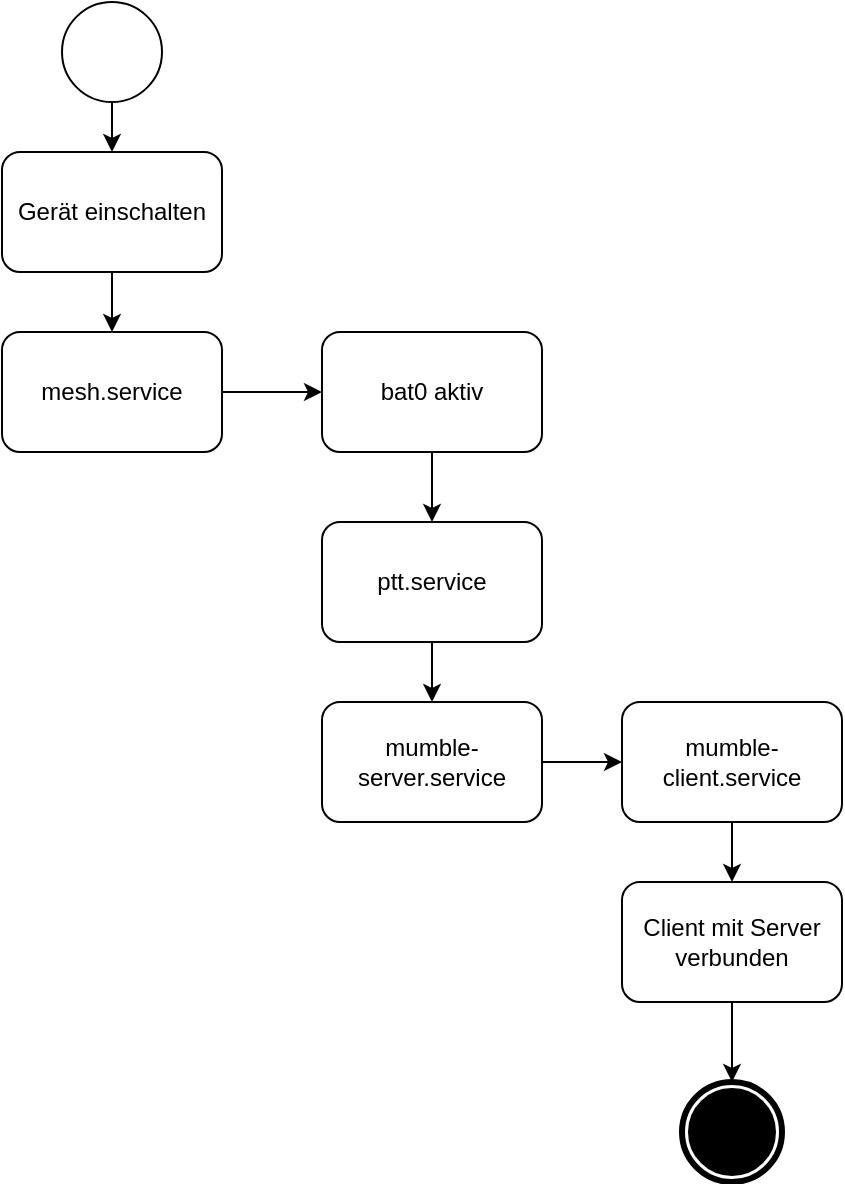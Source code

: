 <mxfile version="24.2.5" type="device">
  <diagram name="Page-1" id="2a216829-ef6e-dabb-86c1-c78162f3ba2b">
    <mxGraphModel dx="1434" dy="964" grid="1" gridSize="10" guides="1" tooltips="1" connect="1" arrows="1" fold="1" page="1" pageScale="1" pageWidth="850" pageHeight="1100" background="none" math="0" shadow="0">
      <root>
        <mxCell id="0" />
        <mxCell id="1" parent="0" />
        <mxCell id="7a84cebc1def654-1" value="" style="shape=mxgraph.bpmn.shape;html=1;verticalLabelPosition=bottom;labelBackgroundColor=#ffffff;verticalAlign=top;perimeter=ellipsePerimeter;outline=standard;symbol=general;" parent="1" vertex="1">
          <mxGeometry x="140" y="30" width="50" height="50" as="geometry" />
        </mxCell>
        <mxCell id="7a84cebc1def654-2" value="Gerät einschalten" style="shape=ext;rounded=1;html=1;whiteSpace=wrap;" parent="1" vertex="1">
          <mxGeometry x="110" y="105" width="110.0" height="60" as="geometry" />
        </mxCell>
        <mxCell id="7a84cebc1def654-3" value="mesh.service" style="shape=ext;rounded=1;html=1;whiteSpace=wrap;" parent="1" vertex="1">
          <mxGeometry x="110" y="195" width="110.0" height="60" as="geometry" />
        </mxCell>
        <mxCell id="7a84cebc1def654-8" value="bat0 aktiv" style="shape=ext;rounded=1;html=1;whiteSpace=wrap;" parent="1" vertex="1">
          <mxGeometry x="270" y="195" width="110.0" height="60" as="geometry" />
        </mxCell>
        <mxCell id="7a84cebc1def654-36" style="edgeStyle=orthogonalEdgeStyle;rounded=0;html=1;jettySize=auto;orthogonalLoop=1;" parent="1" source="7a84cebc1def654-1" target="7a84cebc1def654-2" edge="1">
          <mxGeometry relative="1" as="geometry" />
        </mxCell>
        <mxCell id="7a84cebc1def654-39" style="edgeStyle=orthogonalEdgeStyle;rounded=0;html=1;jettySize=auto;orthogonalLoop=1;" parent="1" source="7a84cebc1def654-2" target="7a84cebc1def654-3" edge="1">
          <mxGeometry relative="1" as="geometry" />
        </mxCell>
        <mxCell id="d2HoR_rY1_GPFjVi6Aux-2" style="edgeStyle=orthogonalEdgeStyle;rounded=0;html=1;jettySize=auto;orthogonalLoop=1;exitX=1;exitY=0.5;exitDx=0;exitDy=0;entryX=0;entryY=0.5;entryDx=0;entryDy=0;" parent="1" source="7a84cebc1def654-3" target="7a84cebc1def654-8" edge="1">
          <mxGeometry relative="1" as="geometry">
            <mxPoint x="555" y="335" as="sourcePoint" />
            <mxPoint x="555" y="405" as="targetPoint" />
          </mxGeometry>
        </mxCell>
        <mxCell id="d2HoR_rY1_GPFjVi6Aux-3" value="ptt.service" style="shape=ext;rounded=1;html=1;whiteSpace=wrap;" parent="1" vertex="1">
          <mxGeometry x="270" y="290" width="110.0" height="60" as="geometry" />
        </mxCell>
        <mxCell id="d2HoR_rY1_GPFjVi6Aux-4" style="edgeStyle=orthogonalEdgeStyle;rounded=0;html=1;jettySize=auto;orthogonalLoop=1;exitX=0.5;exitY=1;exitDx=0;exitDy=0;entryX=0.5;entryY=0;entryDx=0;entryDy=0;" parent="1" source="7a84cebc1def654-8" target="d2HoR_rY1_GPFjVi6Aux-3" edge="1">
          <mxGeometry relative="1" as="geometry">
            <mxPoint x="370" y="545" as="sourcePoint" />
            <mxPoint x="555" y="615" as="targetPoint" />
          </mxGeometry>
        </mxCell>
        <mxCell id="d2HoR_rY1_GPFjVi6Aux-5" value="mumble-server.service" style="shape=ext;rounded=1;html=1;whiteSpace=wrap;" parent="1" vertex="1">
          <mxGeometry x="270" y="380" width="110.0" height="60" as="geometry" />
        </mxCell>
        <mxCell id="d2HoR_rY1_GPFjVi6Aux-6" style="edgeStyle=orthogonalEdgeStyle;rounded=0;html=1;jettySize=auto;orthogonalLoop=1;exitX=0.5;exitY=1;exitDx=0;exitDy=0;entryX=0.5;entryY=0;entryDx=0;entryDy=0;" parent="1" source="d2HoR_rY1_GPFjVi6Aux-3" target="d2HoR_rY1_GPFjVi6Aux-5" edge="1">
          <mxGeometry relative="1" as="geometry">
            <mxPoint x="555" y="565" as="sourcePoint" />
            <mxPoint x="740" y="635" as="targetPoint" />
          </mxGeometry>
        </mxCell>
        <mxCell id="d2HoR_rY1_GPFjVi6Aux-7" value="mumble-client.service" style="shape=ext;rounded=1;html=1;whiteSpace=wrap;" parent="1" vertex="1">
          <mxGeometry x="420" y="380" width="110.0" height="60" as="geometry" />
        </mxCell>
        <mxCell id="d2HoR_rY1_GPFjVi6Aux-8" style="edgeStyle=orthogonalEdgeStyle;rounded=0;html=1;jettySize=auto;orthogonalLoop=1;entryX=0;entryY=0.5;entryDx=0;entryDy=0;exitX=1;exitY=0.5;exitDx=0;exitDy=0;" parent="1" source="d2HoR_rY1_GPFjVi6Aux-5" target="d2HoR_rY1_GPFjVi6Aux-7" edge="1">
          <mxGeometry relative="1" as="geometry">
            <mxPoint x="370" y="675" as="sourcePoint" />
            <mxPoint x="870" y="695" as="targetPoint" />
          </mxGeometry>
        </mxCell>
        <mxCell id="d2HoR_rY1_GPFjVi6Aux-11" style="edgeStyle=orthogonalEdgeStyle;rounded=0;orthogonalLoop=1;jettySize=auto;html=1;exitX=0.5;exitY=1;exitDx=0;exitDy=0;" parent="1" source="d2HoR_rY1_GPFjVi6Aux-3" target="d2HoR_rY1_GPFjVi6Aux-3" edge="1">
          <mxGeometry relative="1" as="geometry" />
        </mxCell>
        <mxCell id="d2HoR_rY1_GPFjVi6Aux-16" value="" style="points=[[0.145,0.145,0],[0.5,0,0],[0.855,0.145,0],[1,0.5,0],[0.855,0.855,0],[0.5,1,0],[0.145,0.855,0],[0,0.5,0]];shape=mxgraph.bpmn.event;html=1;verticalLabelPosition=bottom;labelBackgroundColor=none;verticalAlign=top;align=center;perimeter=ellipsePerimeter;outlineConnect=0;aspect=fixed;outline=end;symbol=terminate;" parent="1" vertex="1">
          <mxGeometry x="450" y="570" width="50" height="50" as="geometry" />
        </mxCell>
        <mxCell id="O97MBh1qIsaYhIgSIjDV-5" value="Client mit Server verbunden" style="shape=ext;rounded=1;html=1;whiteSpace=wrap;" vertex="1" parent="1">
          <mxGeometry x="420" y="470" width="110.0" height="60" as="geometry" />
        </mxCell>
        <mxCell id="O97MBh1qIsaYhIgSIjDV-6" style="edgeStyle=orthogonalEdgeStyle;rounded=0;html=1;jettySize=auto;orthogonalLoop=1;entryX=0.5;entryY=0;entryDx=0;entryDy=0;exitX=0.5;exitY=1;exitDx=0;exitDy=0;" edge="1" parent="1" target="O97MBh1qIsaYhIgSIjDV-5" source="d2HoR_rY1_GPFjVi6Aux-7">
          <mxGeometry relative="1" as="geometry">
            <mxPoint x="365" y="694" as="sourcePoint" />
            <mxPoint x="364.5" y="724" as="targetPoint" />
          </mxGeometry>
        </mxCell>
        <mxCell id="O97MBh1qIsaYhIgSIjDV-11" style="edgeStyle=orthogonalEdgeStyle;rounded=0;html=1;jettySize=auto;orthogonalLoop=1;entryX=0.5;entryY=0;entryDx=0;entryDy=0;exitX=0.5;exitY=1;exitDx=0;exitDy=0;entryPerimeter=0;" edge="1" parent="1" source="O97MBh1qIsaYhIgSIjDV-5" target="d2HoR_rY1_GPFjVi6Aux-16">
          <mxGeometry relative="1" as="geometry">
            <mxPoint x="364.5" y="783" as="sourcePoint" />
            <mxPoint x="364.5" y="812" as="targetPoint" />
          </mxGeometry>
        </mxCell>
      </root>
    </mxGraphModel>
  </diagram>
</mxfile>

